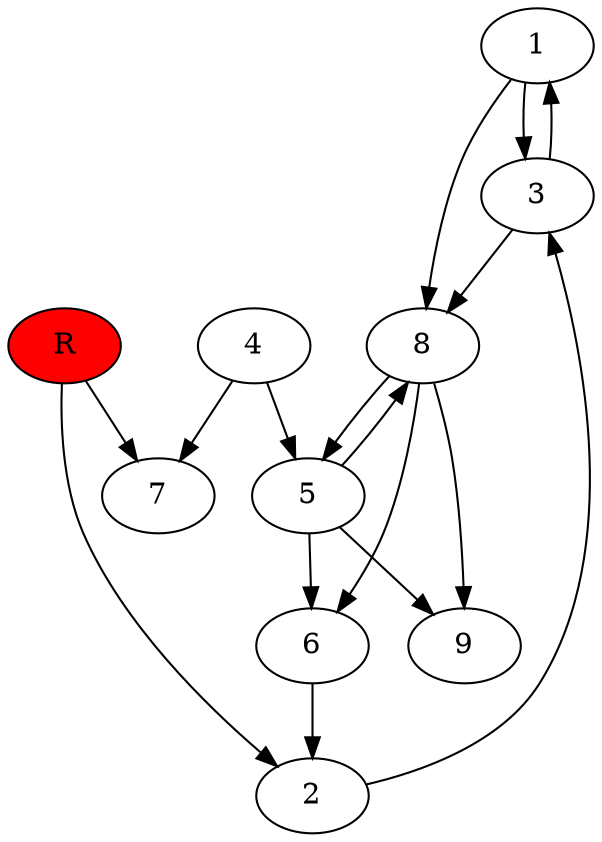 digraph prb39882 {
	1
	2
	3
	4
	5
	6
	7
	8
	R [fillcolor="#ff0000" style=filled]
	1 -> 3
	1 -> 8
	2 -> 3
	3 -> 1
	3 -> 8
	4 -> 5
	4 -> 7
	5 -> 6
	5 -> 8
	5 -> 9
	6 -> 2
	8 -> 5
	8 -> 6
	8 -> 9
	R -> 2
	R -> 7
}
